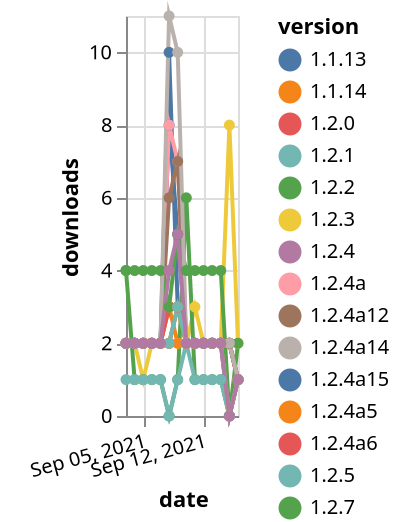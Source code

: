 {"$schema": "https://vega.github.io/schema/vega-lite/v5.json", "description": "A simple bar chart with embedded data.", "data": {"values": [{"date": "2021-09-03", "total": 178, "delta": 2, "version": "1.2.8"}, {"date": "2021-09-04", "total": 180, "delta": 2, "version": "1.2.8"}, {"date": "2021-09-05", "total": 181, "delta": 1, "version": "1.2.8"}, {"date": "2021-09-06", "total": 183, "delta": 2, "version": "1.2.8"}, {"date": "2021-09-07", "total": 185, "delta": 2, "version": "1.2.8"}, {"date": "2021-09-08", "total": 187, "delta": 2, "version": "1.2.8"}, {"date": "2021-09-09", "total": 189, "delta": 2, "version": "1.2.8"}, {"date": "2021-09-10", "total": 191, "delta": 2, "version": "1.2.8"}, {"date": "2021-09-11", "total": 194, "delta": 3, "version": "1.2.8"}, {"date": "2021-09-12", "total": 196, "delta": 2, "version": "1.2.8"}, {"date": "2021-09-13", "total": 198, "delta": 2, "version": "1.2.8"}, {"date": "2021-09-14", "total": 200, "delta": 2, "version": "1.2.8"}, {"date": "2021-09-15", "total": 208, "delta": 8, "version": "1.2.8"}, {"date": "2021-09-16", "total": 210, "delta": 2, "version": "1.2.8"}, {"date": "2021-09-03", "total": 2220, "delta": 2, "version": "1.2.4a5"}, {"date": "2021-09-04", "total": 2222, "delta": 2, "version": "1.2.4a5"}, {"date": "2021-09-05", "total": 2224, "delta": 2, "version": "1.2.4a5"}, {"date": "2021-09-06", "total": 2226, "delta": 2, "version": "1.2.4a5"}, {"date": "2021-09-07", "total": 2228, "delta": 2, "version": "1.2.4a5"}, {"date": "2021-09-08", "total": 2231, "delta": 3, "version": "1.2.4a5"}, {"date": "2021-09-09", "total": 2233, "delta": 2, "version": "1.2.4a5"}, {"date": "2021-09-10", "total": 2235, "delta": 2, "version": "1.2.4a5"}, {"date": "2021-09-11", "total": 2237, "delta": 2, "version": "1.2.4a5"}, {"date": "2021-09-12", "total": 2239, "delta": 2, "version": "1.2.4a5"}, {"date": "2021-09-13", "total": 2241, "delta": 2, "version": "1.2.4a5"}, {"date": "2021-09-14", "total": 2243, "delta": 2, "version": "1.2.4a5"}, {"date": "2021-09-15", "total": 2245, "delta": 2, "version": "1.2.4a5"}, {"date": "2021-09-16", "total": 2246, "delta": 1, "version": "1.2.4a5"}, {"date": "2021-09-03", "total": 5663, "delta": 2, "version": "1.1.13"}, {"date": "2021-09-04", "total": 5665, "delta": 2, "version": "1.1.13"}, {"date": "2021-09-05", "total": 5667, "delta": 2, "version": "1.1.13"}, {"date": "2021-09-06", "total": 5669, "delta": 2, "version": "1.1.13"}, {"date": "2021-09-07", "total": 5671, "delta": 2, "version": "1.1.13"}, {"date": "2021-09-08", "total": 5681, "delta": 10, "version": "1.1.13"}, {"date": "2021-09-09", "total": 5684, "delta": 3, "version": "1.1.13"}, {"date": "2021-09-10", "total": 5686, "delta": 2, "version": "1.1.13"}, {"date": "2021-09-11", "total": 5688, "delta": 2, "version": "1.1.13"}, {"date": "2021-09-12", "total": 5690, "delta": 2, "version": "1.1.13"}, {"date": "2021-09-13", "total": 5692, "delta": 2, "version": "1.1.13"}, {"date": "2021-09-14", "total": 5694, "delta": 2, "version": "1.1.13"}, {"date": "2021-09-15", "total": 5696, "delta": 2, "version": "1.1.13"}, {"date": "2021-09-16", "total": 5697, "delta": 1, "version": "1.1.13"}, {"date": "2021-09-03", "total": 3670, "delta": 2, "version": "1.2.4a15"}, {"date": "2021-09-04", "total": 3672, "delta": 2, "version": "1.2.4a15"}, {"date": "2021-09-05", "total": 3674, "delta": 2, "version": "1.2.4a15"}, {"date": "2021-09-06", "total": 3676, "delta": 2, "version": "1.2.4a15"}, {"date": "2021-09-07", "total": 3678, "delta": 2, "version": "1.2.4a15"}, {"date": "2021-09-08", "total": 3686, "delta": 8, "version": "1.2.4a15"}, {"date": "2021-09-09", "total": 3691, "delta": 5, "version": "1.2.4a15"}, {"date": "2021-09-10", "total": 3693, "delta": 2, "version": "1.2.4a15"}, {"date": "2021-09-11", "total": 3695, "delta": 2, "version": "1.2.4a15"}, {"date": "2021-09-12", "total": 3697, "delta": 2, "version": "1.2.4a15"}, {"date": "2021-09-13", "total": 3699, "delta": 2, "version": "1.2.4a15"}, {"date": "2021-09-14", "total": 3701, "delta": 2, "version": "1.2.4a15"}, {"date": "2021-09-15", "total": 3703, "delta": 2, "version": "1.2.4a15"}, {"date": "2021-09-16", "total": 3704, "delta": 1, "version": "1.2.4a15"}, {"date": "2021-09-03", "total": 11507, "delta": 2, "version": "1.2.4a"}, {"date": "2021-09-04", "total": 11509, "delta": 2, "version": "1.2.4a"}, {"date": "2021-09-05", "total": 11511, "delta": 2, "version": "1.2.4a"}, {"date": "2021-09-06", "total": 11513, "delta": 2, "version": "1.2.4a"}, {"date": "2021-09-07", "total": 11515, "delta": 2, "version": "1.2.4a"}, {"date": "2021-09-08", "total": 11523, "delta": 8, "version": "1.2.4a"}, {"date": "2021-09-09", "total": 11530, "delta": 7, "version": "1.2.4a"}, {"date": "2021-09-10", "total": 11532, "delta": 2, "version": "1.2.4a"}, {"date": "2021-09-11", "total": 11534, "delta": 2, "version": "1.2.4a"}, {"date": "2021-09-12", "total": 11536, "delta": 2, "version": "1.2.4a"}, {"date": "2021-09-13", "total": 11538, "delta": 2, "version": "1.2.4a"}, {"date": "2021-09-14", "total": 11540, "delta": 2, "version": "1.2.4a"}, {"date": "2021-09-15", "total": 11542, "delta": 2, "version": "1.2.4a"}, {"date": "2021-09-16", "total": 11543, "delta": 1, "version": "1.2.4a"}, {"date": "2021-09-03", "total": 3256, "delta": 2, "version": "1.1.14"}, {"date": "2021-09-04", "total": 3258, "delta": 2, "version": "1.1.14"}, {"date": "2021-09-05", "total": 3260, "delta": 2, "version": "1.1.14"}, {"date": "2021-09-06", "total": 3262, "delta": 2, "version": "1.1.14"}, {"date": "2021-09-07", "total": 3264, "delta": 2, "version": "1.1.14"}, {"date": "2021-09-08", "total": 3267, "delta": 3, "version": "1.1.14"}, {"date": "2021-09-09", "total": 3270, "delta": 3, "version": "1.1.14"}, {"date": "2021-09-10", "total": 3272, "delta": 2, "version": "1.1.14"}, {"date": "2021-09-11", "total": 3274, "delta": 2, "version": "1.1.14"}, {"date": "2021-09-12", "total": 3276, "delta": 2, "version": "1.1.14"}, {"date": "2021-09-13", "total": 3278, "delta": 2, "version": "1.1.14"}, {"date": "2021-09-14", "total": 3280, "delta": 2, "version": "1.1.14"}, {"date": "2021-09-15", "total": 3282, "delta": 2, "version": "1.1.14"}, {"date": "2021-09-16", "total": 3283, "delta": 1, "version": "1.1.14"}, {"date": "2021-09-03", "total": 3465, "delta": 2, "version": "1.2.4a6"}, {"date": "2021-09-04", "total": 3467, "delta": 2, "version": "1.2.4a6"}, {"date": "2021-09-05", "total": 3469, "delta": 2, "version": "1.2.4a6"}, {"date": "2021-09-06", "total": 3471, "delta": 2, "version": "1.2.4a6"}, {"date": "2021-09-07", "total": 3473, "delta": 2, "version": "1.2.4a6"}, {"date": "2021-09-08", "total": 3476, "delta": 3, "version": "1.2.4a6"}, {"date": "2021-09-09", "total": 3479, "delta": 3, "version": "1.2.4a6"}, {"date": "2021-09-10", "total": 3481, "delta": 2, "version": "1.2.4a6"}, {"date": "2021-09-11", "total": 3483, "delta": 2, "version": "1.2.4a6"}, {"date": "2021-09-12", "total": 3485, "delta": 2, "version": "1.2.4a6"}, {"date": "2021-09-13", "total": 3487, "delta": 2, "version": "1.2.4a6"}, {"date": "2021-09-14", "total": 3489, "delta": 2, "version": "1.2.4a6"}, {"date": "2021-09-15", "total": 3491, "delta": 2, "version": "1.2.4a6"}, {"date": "2021-09-16", "total": 3492, "delta": 1, "version": "1.2.4a6"}, {"date": "2021-09-03", "total": 3524, "delta": 2, "version": "1.2.4a12"}, {"date": "2021-09-04", "total": 3526, "delta": 2, "version": "1.2.4a12"}, {"date": "2021-09-05", "total": 3528, "delta": 2, "version": "1.2.4a12"}, {"date": "2021-09-06", "total": 3530, "delta": 2, "version": "1.2.4a12"}, {"date": "2021-09-07", "total": 3532, "delta": 2, "version": "1.2.4a12"}, {"date": "2021-09-08", "total": 3538, "delta": 6, "version": "1.2.4a12"}, {"date": "2021-09-09", "total": 3545, "delta": 7, "version": "1.2.4a12"}, {"date": "2021-09-10", "total": 3547, "delta": 2, "version": "1.2.4a12"}, {"date": "2021-09-11", "total": 3549, "delta": 2, "version": "1.2.4a12"}, {"date": "2021-09-12", "total": 3551, "delta": 2, "version": "1.2.4a12"}, {"date": "2021-09-13", "total": 3553, "delta": 2, "version": "1.2.4a12"}, {"date": "2021-09-14", "total": 3555, "delta": 2, "version": "1.2.4a12"}, {"date": "2021-09-15", "total": 3557, "delta": 2, "version": "1.2.4a12"}, {"date": "2021-09-16", "total": 3558, "delta": 1, "version": "1.2.4a12"}, {"date": "2021-09-03", "total": 3130, "delta": 4, "version": "1.2.7"}, {"date": "2021-09-04", "total": 3131, "delta": 1, "version": "1.2.7"}, {"date": "2021-09-05", "total": 3132, "delta": 1, "version": "1.2.7"}, {"date": "2021-09-06", "total": 3133, "delta": 1, "version": "1.2.7"}, {"date": "2021-09-07", "total": 3134, "delta": 1, "version": "1.2.7"}, {"date": "2021-09-08", "total": 3134, "delta": 0, "version": "1.2.7"}, {"date": "2021-09-09", "total": 3135, "delta": 1, "version": "1.2.7"}, {"date": "2021-09-10", "total": 3141, "delta": 6, "version": "1.2.7"}, {"date": "2021-09-11", "total": 3142, "delta": 1, "version": "1.2.7"}, {"date": "2021-09-12", "total": 3143, "delta": 1, "version": "1.2.7"}, {"date": "2021-09-13", "total": 3144, "delta": 1, "version": "1.2.7"}, {"date": "2021-09-14", "total": 3145, "delta": 1, "version": "1.2.7"}, {"date": "2021-09-15", "total": 3145, "delta": 0, "version": "1.2.7"}, {"date": "2021-09-16", "total": 3146, "delta": 1, "version": "1.2.7"}, {"date": "2021-09-03", "total": 5936, "delta": 4, "version": "1.2.2"}, {"date": "2021-09-04", "total": 5940, "delta": 4, "version": "1.2.2"}, {"date": "2021-09-05", "total": 5944, "delta": 4, "version": "1.2.2"}, {"date": "2021-09-06", "total": 5948, "delta": 4, "version": "1.2.2"}, {"date": "2021-09-07", "total": 5952, "delta": 4, "version": "1.2.2"}, {"date": "2021-09-08", "total": 5955, "delta": 3, "version": "1.2.2"}, {"date": "2021-09-09", "total": 5960, "delta": 5, "version": "1.2.2"}, {"date": "2021-09-10", "total": 5964, "delta": 4, "version": "1.2.2"}, {"date": "2021-09-11", "total": 5968, "delta": 4, "version": "1.2.2"}, {"date": "2021-09-12", "total": 5972, "delta": 4, "version": "1.2.2"}, {"date": "2021-09-13", "total": 5976, "delta": 4, "version": "1.2.2"}, {"date": "2021-09-14", "total": 5980, "delta": 4, "version": "1.2.2"}, {"date": "2021-09-15", "total": 5980, "delta": 0, "version": "1.2.2"}, {"date": "2021-09-16", "total": 5982, "delta": 2, "version": "1.2.2"}, {"date": "2021-09-03", "total": 1108, "delta": 1, "version": "1.2.5"}, {"date": "2021-09-04", "total": 1109, "delta": 1, "version": "1.2.5"}, {"date": "2021-09-05", "total": 1110, "delta": 1, "version": "1.2.5"}, {"date": "2021-09-06", "total": 1111, "delta": 1, "version": "1.2.5"}, {"date": "2021-09-07", "total": 1112, "delta": 1, "version": "1.2.5"}, {"date": "2021-09-08", "total": 1112, "delta": 0, "version": "1.2.5"}, {"date": "2021-09-09", "total": 1113, "delta": 1, "version": "1.2.5"}, {"date": "2021-09-10", "total": 1115, "delta": 2, "version": "1.2.5"}, {"date": "2021-09-11", "total": 1116, "delta": 1, "version": "1.2.5"}, {"date": "2021-09-12", "total": 1117, "delta": 1, "version": "1.2.5"}, {"date": "2021-09-13", "total": 1118, "delta": 1, "version": "1.2.5"}, {"date": "2021-09-14", "total": 1119, "delta": 1, "version": "1.2.5"}, {"date": "2021-09-15", "total": 1119, "delta": 0, "version": "1.2.5"}, {"date": "2021-09-16", "total": 1120, "delta": 1, "version": "1.2.5"}, {"date": "2021-09-03", "total": 4422, "delta": 2, "version": "1.2.4a14"}, {"date": "2021-09-04", "total": 4424, "delta": 2, "version": "1.2.4a14"}, {"date": "2021-09-05", "total": 4426, "delta": 2, "version": "1.2.4a14"}, {"date": "2021-09-06", "total": 4428, "delta": 2, "version": "1.2.4a14"}, {"date": "2021-09-07", "total": 4430, "delta": 2, "version": "1.2.4a14"}, {"date": "2021-09-08", "total": 4441, "delta": 11, "version": "1.2.4a14"}, {"date": "2021-09-09", "total": 4451, "delta": 10, "version": "1.2.4a14"}, {"date": "2021-09-10", "total": 4453, "delta": 2, "version": "1.2.4a14"}, {"date": "2021-09-11", "total": 4455, "delta": 2, "version": "1.2.4a14"}, {"date": "2021-09-12", "total": 4457, "delta": 2, "version": "1.2.4a14"}, {"date": "2021-09-13", "total": 4459, "delta": 2, "version": "1.2.4a14"}, {"date": "2021-09-14", "total": 4461, "delta": 2, "version": "1.2.4a14"}, {"date": "2021-09-15", "total": 4463, "delta": 2, "version": "1.2.4a14"}, {"date": "2021-09-16", "total": 4464, "delta": 1, "version": "1.2.4a14"}, {"date": "2021-09-03", "total": 3976, "delta": 2, "version": "1.2.3"}, {"date": "2021-09-04", "total": 3978, "delta": 2, "version": "1.2.3"}, {"date": "2021-09-05", "total": 3980, "delta": 2, "version": "1.2.3"}, {"date": "2021-09-06", "total": 3982, "delta": 2, "version": "1.2.3"}, {"date": "2021-09-07", "total": 3984, "delta": 2, "version": "1.2.3"}, {"date": "2021-09-08", "total": 3986, "delta": 2, "version": "1.2.3"}, {"date": "2021-09-09", "total": 3989, "delta": 3, "version": "1.2.3"}, {"date": "2021-09-10", "total": 3991, "delta": 2, "version": "1.2.3"}, {"date": "2021-09-11", "total": 3993, "delta": 2, "version": "1.2.3"}, {"date": "2021-09-12", "total": 3995, "delta": 2, "version": "1.2.3"}, {"date": "2021-09-13", "total": 3997, "delta": 2, "version": "1.2.3"}, {"date": "2021-09-14", "total": 3999, "delta": 2, "version": "1.2.3"}, {"date": "2021-09-15", "total": 3999, "delta": 0, "version": "1.2.3"}, {"date": "2021-09-16", "total": 4000, "delta": 1, "version": "1.2.3"}, {"date": "2021-09-03", "total": 3138, "delta": 2, "version": "1.2.0"}, {"date": "2021-09-04", "total": 3140, "delta": 2, "version": "1.2.0"}, {"date": "2021-09-05", "total": 3142, "delta": 2, "version": "1.2.0"}, {"date": "2021-09-06", "total": 3144, "delta": 2, "version": "1.2.0"}, {"date": "2021-09-07", "total": 3146, "delta": 2, "version": "1.2.0"}, {"date": "2021-09-08", "total": 3148, "delta": 2, "version": "1.2.0"}, {"date": "2021-09-09", "total": 3151, "delta": 3, "version": "1.2.0"}, {"date": "2021-09-10", "total": 3153, "delta": 2, "version": "1.2.0"}, {"date": "2021-09-11", "total": 3155, "delta": 2, "version": "1.2.0"}, {"date": "2021-09-12", "total": 3157, "delta": 2, "version": "1.2.0"}, {"date": "2021-09-13", "total": 3159, "delta": 2, "version": "1.2.0"}, {"date": "2021-09-14", "total": 3161, "delta": 2, "version": "1.2.0"}, {"date": "2021-09-15", "total": 3161, "delta": 0, "version": "1.2.0"}, {"date": "2021-09-16", "total": 3162, "delta": 1, "version": "1.2.0"}, {"date": "2021-09-03", "total": 3239, "delta": 2, "version": "1.2.1"}, {"date": "2021-09-04", "total": 3241, "delta": 2, "version": "1.2.1"}, {"date": "2021-09-05", "total": 3243, "delta": 2, "version": "1.2.1"}, {"date": "2021-09-06", "total": 3245, "delta": 2, "version": "1.2.1"}, {"date": "2021-09-07", "total": 3247, "delta": 2, "version": "1.2.1"}, {"date": "2021-09-08", "total": 3249, "delta": 2, "version": "1.2.1"}, {"date": "2021-09-09", "total": 3252, "delta": 3, "version": "1.2.1"}, {"date": "2021-09-10", "total": 3254, "delta": 2, "version": "1.2.1"}, {"date": "2021-09-11", "total": 3256, "delta": 2, "version": "1.2.1"}, {"date": "2021-09-12", "total": 3258, "delta": 2, "version": "1.2.1"}, {"date": "2021-09-13", "total": 3260, "delta": 2, "version": "1.2.1"}, {"date": "2021-09-14", "total": 3262, "delta": 2, "version": "1.2.1"}, {"date": "2021-09-15", "total": 3262, "delta": 0, "version": "1.2.1"}, {"date": "2021-09-16", "total": 3263, "delta": 1, "version": "1.2.1"}, {"date": "2021-09-03", "total": 2286, "delta": 2, "version": "1.2.4"}, {"date": "2021-09-04", "total": 2288, "delta": 2, "version": "1.2.4"}, {"date": "2021-09-05", "total": 2290, "delta": 2, "version": "1.2.4"}, {"date": "2021-09-06", "total": 2292, "delta": 2, "version": "1.2.4"}, {"date": "2021-09-07", "total": 2294, "delta": 2, "version": "1.2.4"}, {"date": "2021-09-08", "total": 2298, "delta": 4, "version": "1.2.4"}, {"date": "2021-09-09", "total": 2303, "delta": 5, "version": "1.2.4"}, {"date": "2021-09-10", "total": 2305, "delta": 2, "version": "1.2.4"}, {"date": "2021-09-11", "total": 2307, "delta": 2, "version": "1.2.4"}, {"date": "2021-09-12", "total": 2309, "delta": 2, "version": "1.2.4"}, {"date": "2021-09-13", "total": 2311, "delta": 2, "version": "1.2.4"}, {"date": "2021-09-14", "total": 2313, "delta": 2, "version": "1.2.4"}, {"date": "2021-09-15", "total": 2313, "delta": 0, "version": "1.2.4"}, {"date": "2021-09-16", "total": 2314, "delta": 1, "version": "1.2.4"}]}, "width": "container", "mark": {"type": "line", "point": {"filled": true}}, "encoding": {"x": {"field": "date", "type": "temporal", "timeUnit": "yearmonthdate", "title": "date", "axis": {"labelAngle": -15}}, "y": {"field": "delta", "type": "quantitative", "title": "downloads"}, "color": {"field": "version", "type": "nominal"}, "tooltip": {"field": "delta"}}}